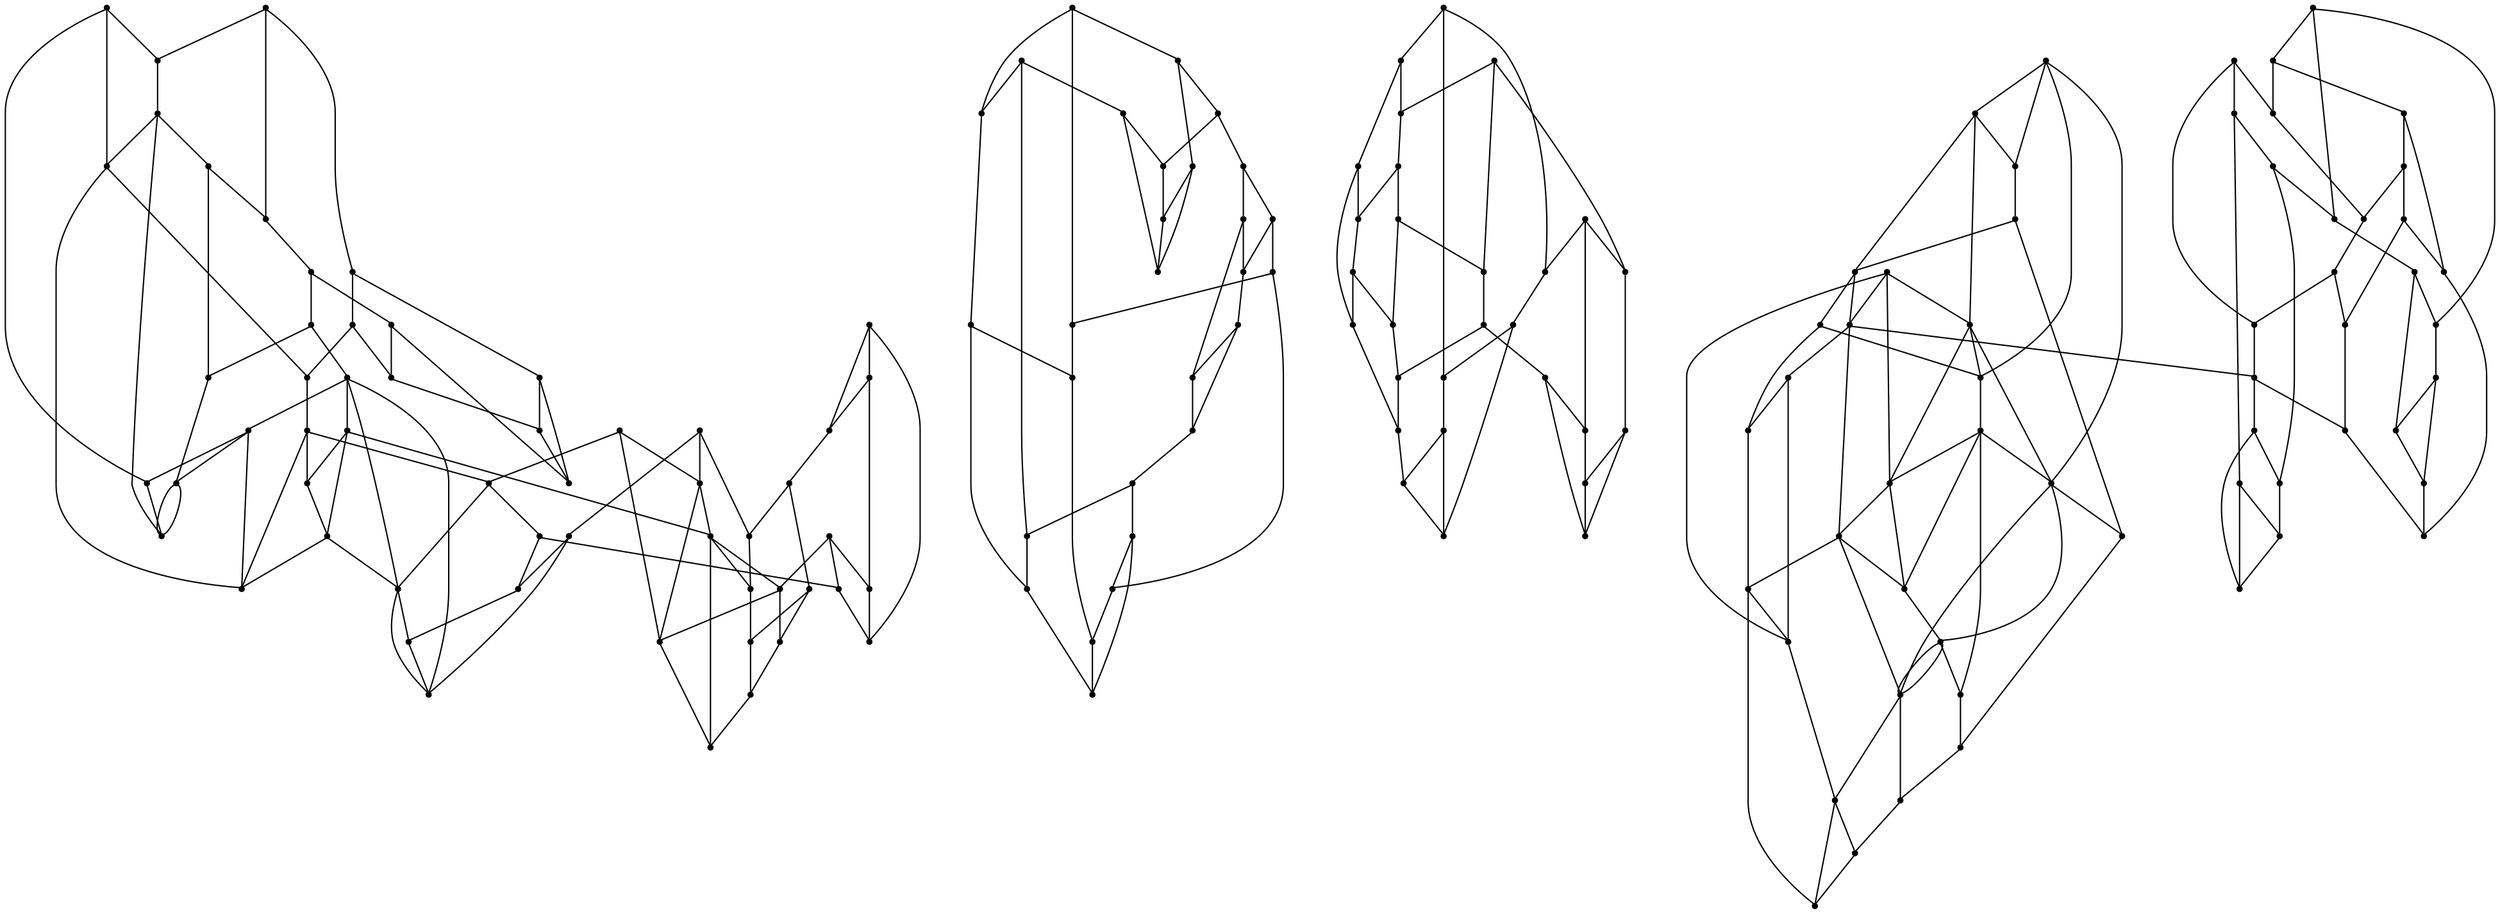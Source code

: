 graph {
  node [shape=point,comment="{\"directed\":false,\"doi\":\"10.1007/978-3-319-27261-0_10\",\"figure\":\"4\"}"]

  v0 [pos="1630.225294076463,2010.6598180655324"]
  v1 [pos="1588.4873828215837,2082.949551932941"]
  v2 [pos="1546.7505843640145,2155.23219577867"]
  v3 [pos="1512.549299551526,2073.910823487799"]
  v4 [pos="1487.6275679163198,2137.1628781060986"]
  v5 [pos="1505.016869944703,2227.5250772341783"]
  v6 [pos="1491.1031836508519,2010.6598180655326"]
  v7 [pos="1475.0599848367146,2174.4725433996446"]
  v8 [pos="1462.4944365864765,2211.785229106014"]
  v9 [pos="1428.4994326010003,2119.0881872780838"]
  v10 [pos="1451.7770856966276,2146.7840375249807"]
  v11 [pos="1419.9731160255592,2196.0422333897504"]
  v12 [pos="1436.615349528619,2064.8719678673797"]
  v13 [pos="1425.0197472077357,2245.598591690883"]
  v14 [pos="1414.924322837181,2146.4922974400943"]
  v15 [pos="1369.3754941212492,2101.0188696055125"]
  v16 [pos="1378.068539527894,2146.1974097671073"]
  v17 [pos="1360.676153461252,2055.8415058152273"]
  v18 [pos="1150.4571685643868,1620.327354221381"]
  v19 [pos="1150.452049696762,2010.6598180655324"]
  v20 [pos="1108.715187650775,2082.949551932941"]
  v21 [pos="1066.9794384020977,2155.23219577867"]
  v22 [pos="1032.7780582069831,2073.906626703666"]
  v23 [pos="1032.781205833659,1683.5774694167103"]
  v24 [pos="1007.8532902248314,2137.1585541466884"]
  v25 [pos="1025.2445793912682,2227.525077234178"]
  v26 [pos="1011.3350422416713,1620.327354221381"]
  v27 [pos="1011.3288423709457,2010.6598180655324"]
  v28 [pos="995.2876942832797,2174.467170244202"]
  v29 [pos="982.7222096214589,2211.7811594971577"]
  v30 [pos="948.7271420475652,2119.085166865261"]
  v31 [pos="972.00485873161,2146.7798407408477"]
  v32 [pos="940.200825472124,2196.0401349976837"]
  v33 [pos="956.842009766292,2064.8719678673797"]
  v34 [pos="956.8472558107519,1674.5386137962914"]
  v35 [pos="945.2474566543003,2245.598591690883"]
  v36 [pos="935.1510466632716,2146.488100655961"]
  v37 [pos="933.0757114748651,2326.918787610444"]
  v38 [pos="924.38266606822,2281.741296644882"]
  v39 [pos="889.6000559411377,2101.0188696055125"]
  v40 [pos="898.2941505566748,2146.1974097671073"]
  v41 [pos="880.9028136989247,2055.8415058152273"]
  v42 [pos="880.9028136989247,2236.5555392863307"]
  v43 [pos="837.4303057918735,2191.381195908869"]
  v44 [pos="670.6776607255428,2010.6598180655324"]
  v45 [pos="670.6776607255428,1620.318960653115"]
  v46 [pos="628.9418478884478,2082.949551932941"]
  v47 [pos="587.2060350513527,2155.23219577867"]
  v48 [pos="553.0047502388646,2073.906626703666"]
  v49 [pos="553.0047502388646,1683.5690758484438"]
  v50 [pos="528.0758092668016,2137.1585541466884"]
  v51 [pos="545.4743554614081,1837.1843469970377"]
  v52 [pos="545.4743554614081,2227.525077234178"]
  v53 [pos="528.079942513952,1746.8220524875"]
  v54 [pos="531.5554946600663,2010.6598180655324"]
  v55 [pos="531.5554946600663,1620.318960653115"]
  v56 [pos="515.5112784312463,1784.131654193408"]
  v57 [pos="515.5112784312463,2174.467170244202"]
  v58 [pos="502.94677938989986,1821.4434814666593"]
  v59 [pos="502.94677938989986,2211.7811594971577"]
  v60 [pos="468.94970878084854,2119.085166865261"]
  v61 [pos="503.73025228435574,2299.8148111015867"]
  v62 [pos="465.4741566347342,2245.5943949067496"]
  v63 [pos="492.23257612672705,1756.44330728784"]
  v64 [pos="492.232576126727,2146.7798407408477"]
  v65 [pos="468.95387382220775,1728.748601618434"]
  v66 [pos="460.42332861698975,1805.7016303278865"]
  v67 [pos="460.4233286169898,2196.0401349976837"]
  v68 [pos="477.0718255791929,2064.8719678673797"]
  v69 [pos="477.07182557919293,1674.5342898368817"]
  v70 [pos="465.4741566347342,1855.2577342784653"]
  v71 [pos="461.99443944726073,2372.0973277720386"]
  v72 [pos="455.3766974348133,1756.150549800739"]
  v73 [pos="455.3766974348133,2146.488100655961"]
  v74 [pos="453.3013622464069,2326.9147180015875"]
  v75 [pos="435.9111063917577,2236.5555392863307"]
  v76 [pos="427.2138959437535,2191.3769991247354"]
  v77 [pos="444.60415179840265,2281.7372270360256"]
  v78 [pos="409.8236082948955,2101.0147999966557"]
  v79 [pos="418.5208187428997,1755.8568384990626"]
  v80 [pos="418.5208187428997,2146.193340158251"]
  v81 [pos="401.1305628882505,2055.8373090310943"]
  v82 [pos="401.13056288825055,2236.5555392863307"]
  v83 [pos="392.4333524402464,2010.6598180655324"]
  v84 [pos="357.6528089367391,2191.381195908869"]
  v85 [pos="1369.3795637799817,1710.6876775141286"]
  v86 [pos="1419.9773128611273,1805.711995112942"]
  v87 [pos="1630.2294909120308,1620.327354221381"]
  v88 [pos="1491.1073804864197,1620.327354221381"]
  v89 [pos="1512.5534963870941,1683.5774694167103"]
  v90 [pos="1588.4915796571518,1692.6140358821472"]
  v91 [pos="1378.0726091866268,1755.8649777167752"]
  v92 [pos="1425.0239440433038,1855.2661278467313"]
  v93 [pos="1463.2842047342845,1909.479295050793"]
  v94 [pos="1386.7688658083653,1801.0487002708983"]
  v95 [pos="1546.7547811995826,1764.8997637283378"]
  v96 [pos="1395.4629604239024,1846.2272722263124"]
  v97 [pos="1404.1580406599137,1891.4079425737932"]
  v98 [pos="1360.68035029682,1846.2272722263124"]
  v99 [pos="1412.8510860665588,1936.5874683437833"]
  v100 [pos="1487.6317647518879,1746.8304460557665"]
  v101 [pos="1505.021988812328,1837.1927405653037"]
  v102 [pos="1317.2056803835671,1801.0487002708983"]
  v103 [pos="1421.5483283087717,1981.7649911031644"]
  v104 [pos="1436.6194191873517,1674.5386137962914"]
  v105 [pos="1462.4986334220443,1821.4497130552204"]
  v106 [pos="1428.5025802276764,1728.7578218259987"]
  v107 [pos="1475.0641816722828,1784.1411287515266"]
  v108 [pos="1451.7812825321957,1756.451700856106"]
  v109 [pos="1463.2800078987163,2299.8148111015867"]
  v110 [pos="1421.5441314732038,2372.0973277720386"]
  v111 [pos="1414.9264848433827,1756.1589433690056"]
  v112 [pos="1351.9831080546069,2010.6598180655324"]
  v113 [pos="1412.847016407826,2326.918787610444"]
  v114 [pos="1317.2014835479988,2191.381195908869"]
  v115 [pos="1404.1560058305472,2281.741296644882"]
  v116 [pos="1360.676153461252,2236.559736070464"]
  v117 [pos="1212.8640816672541,1620.327354221381"]
  v118 [pos="1395.4587635883343,2236.5597360704637"]
  v119 [pos="1212.859884831686,2010.6598180655326"]
  v120 [pos="1386.7646689727972,2191.381195908869"]
  v121 [pos="1360.68035029682,1665.5081517441386"]
  v122 [pos="1351.987304890175,1620.327354221381"]
  v123 [pos="1108.7193844863432,1692.6140358821472"]
  v124 [pos="983.5066681363891,2299.8148111015867"]
  v125 [pos="1066.9835080608304,1764.8997637283373"]
  v126 [pos="1025.2487762268363,1837.1927405653037"]
  v127 [pos="1007.8594900955569,1746.830446055766"]
  v128 [pos="982.7263428686093,1821.4497130552204"]
  v129 [pos="948.7313388831332,1728.7578218259991"]
  v130 [pos="995.2918911188477,1784.1411287515266"]
  v131 [pos="972.0089919787604,1756.451700856106"]
  v132 [pos="983.5108013835395,1909.479295050793"]
  v133 [pos="945.2515899014509,1855.2661278467313"]
  v134 [pos="941.7760377553365,1981.7649911031644"]
  v135 [pos="941.7719045081861,2372.0973277720386"]
  v136 [pos="906.9913769017833,2191.381195908869"]
  v137 [pos="940.2049587192744,1805.711995112942"]
  v138 [pos="935.1552434988396,1756.1589433690056"]
  v139 [pos="837.4344390390238,1801.0487002708983"]
  v140 [pos="933.0778098926492,1936.5874683437833"]
  v141 [pos="733.0886911784562,2010.6598180655326"]
  v142 [pos="924.3868629037881,1891.4079425737934"]
  v143 [pos="880.9070105344927,1846.2272722263124"]
  v144 [pos="915.6875222437911,1846.2272722263124"]
  v145 [pos="733.0928244256065,1620.327354221381"]
  v146 [pos="915.6833889966407,2236.559736070464"]
  v147 [pos="906.9944768371461,1801.0487002708983"]
  v148 [pos="898.2983314951384,1755.8649777167752"]
  v149 [pos="872.2118667100638,2010.6598180655324"]
  v150 [pos="889.6052383971801,1710.6876775141286"]
  v151 [pos="880.9070105344928,1665.5081517441386"]
  v152 [pos="872.2160635456318,1620.327354221381"]
  v153 [pos="628.9418478884477,1692.6079314688627"]
  v154 [pos="587.2060350513527,1764.8913701600718"]
  v155 [pos="401.1305628882505,1665.4997581758726"]
  v156 [pos="503.73025228435574,1909.4730634622317"]
  v157 [pos="461.9944394472607,1981.7565975348982"]
  v158 [pos="453.30136224640694,1936.579201950794"]
  v159 [pos="357.6528089367391,1801.0404656717283"]
  v160 [pos="253.31535141612898,2010.6598180655324"]
  v161 [pos="444.60415179840265,1891.399676180804"]
  v162 [pos="401.13056288825055,1846.219005833323"]
  v163 [pos="435.9111063917577,1846.219005833323"]
  v164 [pos="253.31535141612898,1620.318960653115"]
  v165 [pos="427.2138959437535,1801.0404656717283"]
  v166 [pos="409.8236082948955,1710.6792839458626"]
  v167 [pos="392.43751748160554,1620.318960653115"]

  v0 -- v3 [id="-2",pos="1630.225294076463,2010.6598180655324 1619.8289693133618,2018.9487210788993 1609.431499958742,2027.2331729575797 1595.5084343732801,2030.554482485436 1581.5811719522499,2033.8799887974253 1564.1158499705082,2032.246422367447 1549.701118739406,2038.643211613183 1535.2862603314682,2045.0441976430523 1523.9219926741698,2059.479608957492 1518.2336271805862,2066.697314614712 1512.549299551526,2073.910823487799 1512.549299551526,2073.910823487799 1512.549299551526,2073.910823487799"]
  v1 -- v3 [id="-6",pos="1588.4873828215837,2082.949551932941 1579.322384178785,2086.783632176692 1570.1501364563685,2090.61745806989 1564.4700374570855,2087.5545687044096 1558.7941352933708,2084.491552163652 1556.6147058651927,2074.5318203642164 1548.54253776895,2071.1104238935504 1540.4703696727074,2067.6891545981607 1526.509914097639,2070.8020238474082 1512.549299551526,2073.910823487799"]
  v2 -- v4 [id="-7",pos="1546.7505843640145,2155.23219577867 1539.8994728586158,2148.346894501081 1533.0442599002756,2141.4458552829924 1527.7100818932693,2140.591491773721 1522.3799735449957,2139.737255439726 1518.5585639950223,2144.9213012462815 1512.132572856143,2145.3589113736116 1505.7023848816957,2145.7881279326757 1496.663418482774,2141.4749784213705 1487.6275679163198,2137.1628781060986"]
  v3 -- v12 [id="-11",pos="1512.549299551526,2073.910823487799 1506.7317541873892,2079.940966410637 1500.9099801934753,2085.975178942331 1488.253723065391,2084.462429025274 1475.5975931141418,2082.9580726764834 1456.102783193154,2073.919217056065 1446.3596386566458,2069.3976272661507 1436.615349528619,2064.8719678673797 1436.615349528619,2064.8719678673797 1436.615349528619,2064.8719678673797"]
  v84 -- v78 [id="-24",pos="357.6528089367391,2191.381195908869 409.8236082948955,2101.0147999966557 409.8236082948955,2101.0147999966557 409.8236082948955,2101.0147999966557"]
  v4 -- v7 [id="-27",pos="1487.6275679163198,2137.1628781060986 1491.6125904650296,2145.1588646632686 1495.6049256817748,2153.1518308076156 1493.508797080781,2159.3693029131205 1491.41673813852,2165.591098978035 1483.2363425553556,2170.033458570528 1475.0599848367146,2174.4725433996446"]
  v80 -- v68 [id="-30",pos="418.5208187428997,2146.193340158251 477.0718255791929,2064.8719678673797 477.0718255791929,2064.8719678673797 477.0718255791929,2064.8719678673797"]
  v160 -- v75 [id="-32",pos="253.31535141612898,2010.6598180655324 267.61341379786006,2020.8698308096314 267.61341379786006,2020.8698308096314 267.61341379786006,2020.8698308096314 281.9115238709045,2031.0839131625864 310.50774401699323,2051.5118235179434 331.28605435500435,2079.595176833127 352.06436469301553,2107.6785301483105 365.0289302643083,2143.4128752886345 381.16067595008946,2170.8503053731556 397.29242163587054,2198.2876082824005 416.6038107660088,2217.4279961358416 426.2553561868231,2226.9918312987247 435.9111063917577,2236.5555392863307 435.9111063917577,2236.5555392863307 435.9111063917577,2236.5555392863307"]
  v160 -- v83 [id="-33",pos="253.31535141612898,2010.6598180655324 392.4333524402464,2010.6598180655324 392.4333524402464,2010.6598180655324 392.4333524402464,2010.6598180655324"]
  v164 -- v159 [id="-34",pos="253.31535141612898,1620.318960653115 357.6528089367391,1801.0404656717283 357.6528089367391,1801.0404656717283 357.6528089367391,1801.0404656717283"]
  v164 -- v167 [id="-35",pos="253.31535141612898,1620.318960653115 392.43751748160554,1620.318960653115 392.43751748160554,1620.318960653115 392.43751748160554,1620.318960653115"]
  v82 -- v76 [id="-39",pos="401.13056288825055,2236.5555392863307 427.2138959437535,2191.3769991247354 427.2138959437535,2191.3769991247354 427.2138959437535,2191.3769991247354"]
  v76 -- v73 [id="-40",pos="427.2138959437535,2191.3769991247354 455.3766974348133,2146.488100655961 455.3766974348133,2146.488100655961 455.3766974348133,2146.488100655961"]
  v73 -- v60 [id="-41",pos="455.3766974348133,2146.488100655961 468.94970878084854,2119.085166865261 468.94970878084854,2119.085166865261 468.94970878084854,2119.085166865261"]
  v60 -- v54 [id="-42",pos="468.94970878084854,2119.085166865261 531.5554946600663,2010.6598180655324 531.5554946600663,2010.6598180655324 531.5554946600663,2010.6598180655324"]
  v75 -- v67 [id="-52",pos="435.9111063917577,2236.5555392863307 460.4233286169898,2196.0401349976837 460.4233286169898,2196.0401349976837 460.4233286169898,2196.0401349976837"]
  v67 -- v64 [id="-53",pos="460.4233286169898,2196.0401349976837 492.232576126727,2146.7798407408477 492.232576126727,2146.7798407408477 492.232576126727,2146.7798407408477"]
  v77 -- v62 [id="-62",pos="444.60415179840265,2281.7372270360256 465.4741566347342,2245.5943949067496 465.4741566347342,2245.5943949067496 465.4741566347342,2245.5943949067496"]
  v62 -- v50 [id="-63",pos="465.4741566347342,2245.5943949067496 528.0758092668016,2137.1585541466884 528.0758092668016,2137.1585541466884 528.0758092668016,2137.1585541466884"]
  v50 -- v48 [id="-64",pos="528.0758092668016,2137.1585541466884 553.0047502388646,2073.906626703666 553.0047502388646,2073.906626703666 553.0047502388646,2073.906626703666"]
  v62 -- v57 [id="-68",pos="465.4741566347342,2245.5943949067496 515.5112784312463,2174.467170244202 515.5112784312463,2174.467170244202 515.5112784312463,2174.467170244202"]
  v57 -- v50 [id="-69",pos="515.5112784312463,2174.467170244202 528.0758092668016,2137.1585541466884 528.0758092668016,2137.1585541466884 528.0758092668016,2137.1585541466884"]
  v159 -- v162 [id="-72",pos="357.6528089367391,1801.0404656717283 401.13056288825055,1846.219005833323 401.13056288825055,1846.219005833323 401.13056288825055,1846.219005833323"]
  v83 -- v54 [id="-79",pos="392.4333524402464,2010.6598180655324 531.5554946600663,2010.6598180655324 531.5554946600663,2010.6598180655324 531.5554946600663,2010.6598180655324"]
  v167 -- v55 [id="-81",pos="392.43751748160554,1620.318960653115 531.5554946600663,1620.318960653115 531.5554946600663,1620.318960653115 531.5554946600663,1620.318960653115"]
  v55 -- v45 [id="-82",pos="531.5554946600663,1620.318960653115 670.6776607255428,1620.318960653115 670.6776607255428,1620.318960653115 670.6776607255428,1620.318960653115"]
  v155 -- v69 [id="-92",pos="401.1305628882505,1665.4997581758726 477.07182557919293,1674.5342898368817 477.07182557919293,1674.5342898368817 477.07182557919293,1674.5342898368817"]
  v69 -- v49 [id="-93",pos="477.07182557919293,1674.5342898368817 553.0047502388646,1683.5690758484438 553.0047502388646,1683.5690758484438 553.0047502388646,1683.5690758484438"]
  v49 -- v153 [id="-94",pos="553.0047502388646,1683.5690758484438 628.9418478884477,1692.6079314688627 628.9418478884477,1692.6079314688627 628.9418478884477,1692.6079314688627"]
  v155 -- v167 [id="-95",pos="401.1305628882505,1665.4997581758726 392.43751748160554,1620.318960653115 392.43751748160554,1620.318960653115 392.43751748160554,1620.318960653115"]
  v162 -- v158 [id="-97",pos="401.13056288825055,1846.219005833323 453.30136224640694,1936.579201950794 453.30136224640694,1936.579201950794 453.30136224640694,1936.579201950794"]
  v155 -- v166 [id="-99",pos="401.1305628882505,1665.4997581758726 409.8236082948955,1710.6792839458626 409.8236082948955,1710.6792839458626 409.8236082948955,1710.6792839458626"]
  v82 -- v74 [id="-101",pos="401.13056288825055,2236.5555392863307 406.0104572906708,2248.6159523072834 406.0104572906708,2248.6159523072834 406.0104572906708,2248.6159523072834 410.88206135313374,2260.671914193549 420.6294345194188,2284.783837966081 429.32251172027264,2299.8360493728055 438.0197221682768,2314.896527172519 445.6542747739225,2320.914079742958 453.3013622464069,2326.9147180015875"]
  v65 -- v53 [id="-103",pos="468.95387382220775,1728.748601618434 528.079942513952,1746.8220524875 528.079942513952,1746.8220524875 528.079942513952,1746.8220524875"]
  v53 -- v154 [id="-104",pos="528.079942513952,1746.8220524875 587.2060350513527,1764.8913701600718 587.2060350513527,1764.8913701600718 587.2060350513527,1764.8913701600718"]
  v166 -- v79 [id="-105",pos="409.8236082948955,1710.6792839458626 418.5208187428997,1755.8568384990626 418.5208187428997,1755.8568384990626 418.5208187428997,1755.8568384990626"]
  v166 -- v65 [id="-106",pos="409.8236082948955,1710.6792839458626 468.95387382220775,1728.748601618434 468.95387382220775,1728.748601618434 468.95387382220775,1728.748601618434"]
  v71 -- v61 [id="-108",pos="461.99443944726073,2372.0973277720386 503.73025228435574,2299.8148111015867 503.73025228435574,2299.8148111015867 503.73025228435574,2299.8148111015867"]
  v61 -- v52 [id="-109",pos="503.73025228435574,2299.8148111015867 545.4743554614081,2227.525077234178 545.4743554614081,2227.525077234178 545.4743554614081,2227.525077234178"]
  v52 -- v47 [id="-110",pos="545.4743554614081,2227.525077234178 587.2060350513527,2155.23219577867 587.2060350513527,2155.23219577867 587.2060350513527,2155.23219577867"]
  v47 -- v46 [id="-111",pos="587.2060350513527,2155.23219577867 628.9418478884478,2082.949551932941 628.9418478884478,2082.949551932941 628.9418478884478,2082.949551932941"]
  v46 -- v44 [id="-112",pos="628.9418478884478,2082.949551932941 670.6776607255428,2010.6598180655324 670.6776607255428,2010.6598180655324 670.6776607255428,2010.6598180655324"]
  v54 -- v44 [id="-126",pos="531.5554946600663,2010.6598180655324 670.6776607255428,2010.6598180655324 670.6776607255428,2010.6598180655324 670.6776607255428,2010.6598180655324"]
  v165 -- v70 [id="-128",pos="427.2138959437535,1801.0404656717283 465.4741566347342,1855.2577342784653 465.4741566347342,1855.2577342784653 465.4741566347342,1855.2577342784653"]
  v70 -- v156 [id="-129",pos="465.4741566347342,1855.2577342784653 503.73025228435574,1909.4730634622317 503.73025228435574,1909.4730634622317 503.73025228435574,1909.4730634622317"]
  v165 -- v79 [id="-130",pos="427.2138959437535,1801.0404656717283 418.5208187428997,1755.8568384990626 418.5208187428997,1755.8568384990626 418.5208187428997,1755.8568384990626"]
  v165 -- v163 [id="-133",pos="427.2138959437535,1801.0404656717283 435.9111063917577,1846.219005833323 435.9111063917577,1846.219005833323 435.9111063917577,1846.219005833323"]
  v163 -- v164 [id="-139",pos="435.9111063917577,1846.219005833323 253.31535141612898,1620.318960653115 253.31535141612898,1620.318960653115 253.31535141612898,1620.318960653115"]
  v163 -- v161 [id="-140",pos="435.9111063917577,1846.219005833323 444.60415179840265,1891.399676180804 444.60415179840265,1891.399676180804 444.60415179840265,1891.399676180804"]
  v77 -- v82 [id="-142",pos="444.60415179840265,2281.7372270360256 439.29912113235866,2274.119682308673 439.29912113235866,2274.119682308673 439.29912113235866,2274.119682308673 433.9940984148668,2266.5018832307674 423.384084774092,2251.2745514679445 416.137103574315,2243.7401793715935 408.89425562168844,2236.2140736682313 405.0103068629093,2236.389066849052 401.13056288825055,2236.5555392863307"]
  v161 -- v158 [id="-144",pos="444.60415179840265,1891.399676180804 453.30136224640694,1936.579201950794 453.30136224640694,1936.579201950794 453.30136224640694,1936.579201950794"]
  v71 -- v84 [id="-160",pos="461.99443944726073,2372.0973277720386 357.6528089367391,2191.381195908869 357.6528089367391,2191.381195908869 357.6528089367391,2191.381195908869"]
  v84 -- v160 [id="-162",pos="357.6528089367391,2191.381195908869 253.31535141612898,2010.6598180655324 253.31535141612898,2010.6598180655324 253.31535141612898,2010.6598180655324"]
  v157 -- v159 [id="-163",pos="461.9944394472607,1981.7565975348982 357.6528089367391,1801.0404656717283 357.6528089367391,1801.0404656717283 357.6528089367391,1801.0404656717283"]
  v157 -- v158 [id="-164",pos="461.9944394472607,1981.7565975348982 453.30136224640694,1936.579201950794 453.30136224640694,1936.579201950794 453.30136224640694,1936.579201950794"]
  v4 -- v9 [id="-172",pos="1487.6275679163198,2137.1628781060986 1480.1524314738426,2131.3818397566138 1472.6846076994009,2125.606047387295 1462.8331084991355,2122.5930107303043 1452.9772852864667,2119.5759044644574 1440.7419834835423,2119.338468222747 1428.4994326010003,2119.0881872780838"]
  v68 -- v48 [id="-181",pos="477.0718255791929,2064.8719678673797 486.8150257555665,2069.3935576572944 486.8150257555665,2069.3935576572944 486.8150257555665,2069.3935576572944 496.5624307160604,2073.9151474472087 516.0530438014802,2082.954003067627 528.7092055469382,2084.458359416418 541.365399086605,2085.9627157652085 547.1829762449507,2079.9368968017807 553.0047502388646,2073.906626703666"]
  v5 -- v8 [id="-186",pos="1505.016869944703,2227.5250772341783 1497.751034779079,2228.183717992517 1490.487457002283,2228.8421044003017 1483.398747374156,2226.2166979868744 1476.3143617584326,2223.591418748724 1469.4048442913784,2217.686289122941 1462.4944365864765,2211.785229106014"]
  v156 -- v51 [id="-194",pos="503.73025228435574,1909.4730634622317 545.4743554614081,1837.1843469970377 545.4743554614081,1837.1843469970377 545.4743554614081,1837.1843469970377"]
  v51 -- v154 [id="-195",pos="545.4743554614081,1837.1843469970377 587.2060350513527,1764.8913701600718 587.2060350513527,1764.8913701600718 587.2060350513527,1764.8913701600718"]
  v156 -- v157 [id="-196",pos="503.73025228435574,1909.4730634622317 461.9944394472607,1981.7565975348982 461.9944394472607,1981.7565975348982 461.9944394472607,1981.7565975348982"]
  v54 -- v68 [id="-207",pos="531.5554946600663,2010.6598180655324 521.7164508411174,2016.5107710234158 521.7164508411174,2016.5107710234158 521.7164508411174,2016.5107710234158 511.8773513823031,2022.3533304130333 492.19921605309224,2034.0551091535233 483.11859924057853,2043.085571205676 474.0380142222737,2052.124426826095 475.55075088509795,2058.5003593264423 477.0718255791929,2064.8719678673797"]
  v55 -- v69 [id="-208",pos="531.5554946600663,1620.318960653115 521.7205204998501,1626.1702951368288 521.7205204998501,1626.1702951368288 521.7205204998501,1626.1702951368288 511.8814846294535,1632.017051310579 492.2033493002426,1643.7146332669363 483.1227324877289,1652.7532345368013 474.037950633856,1661.7880205483639 475.5548523380395,1668.1597562645784 477.07182557919293,1674.5342898368817"]
  v49 -- v45 [id="-216",pos="553.0047502388646,1683.5690758484438 558.6889188968802,1676.356711552848 558.6889188968802,1676.356711552848 558.6889188968802,1676.356711552848 564.3731511433135,1669.139005895628 575.7416156361801,1654.7076641900444 590.1564104557001,1648.306932510729 604.5754021107882,1641.90162252145 622.0365272569617,1643.5437096949713 635.9679229251423,1640.2140065988488 649.8909249221866,1636.8883731115825 660.2884578652239,1628.6079908417587 670.6776607255428,1620.318960653115"]
  v48 -- v44 [id="-217",pos="553.0047502388646,2073.906626703666 558.6889824852979,2066.6932450058557 558.6889824852979,2066.6932450058557 558.6889824852979,2066.6932450058557 564.3732147317312,2059.4755393486357 575.7416792245978,2045.0401280341957 590.1564740441178,2038.6391420043267 604.5712688636378,2032.2423527585906 622.0323940098112,2033.875919188569 635.9596564308415,2030.5504128765797 649.886855263454,2027.2291033487234 660.2885214536416,2018.944651470043 670.6776607255428,2010.6598180655324"]
  v153 -- v154 [id="-222",pos="628.9418478884477,1692.6079314688627 587.2060350513527,1764.8913701600718 587.2060350513527,1764.8913701600718 587.2060350513527,1764.8913701600718"]
  v45 -- v153 [id="-232",pos="670.6776607255428,1620.318960653115 628.9418478884477,1692.6079314688627 628.9418478884477,1692.6079314688627 628.9418478884477,1692.6079314688627"]
  v141 -- v146 [id="-235",pos="733.0886911784562,2010.6598180655326 915.6833889966407,2236.559736070464 915.6833889966407,2236.559736070464 915.6833889966407,2236.559736070464"]
  v141 -- v43 [id="-236",pos="733.0886911784562,2010.6598180655326 837.4303057918735,2191.381195908869 837.4303057918735,2191.381195908869 837.4303057918735,2191.381195908869"]
  v141 -- v149 [id="-237",pos="733.0886911784562,2010.6598180655326 872.2118667100638,2010.6598180655324 872.2118667100638,2010.6598180655324 872.2118667100638,2010.6598180655324"]
  v145 -- v139 [id="-238",pos="733.0928244256065,1620.327354221381 837.4344390390238,1801.0487002708983 837.4344390390238,1801.0487002708983 837.4344390390238,1801.0487002708983"]
  v145 -- v152 [id="-239",pos="733.0928244256065,1620.327354221381 872.2160635456318,1620.327354221381 872.2160635456318,1620.327354221381 872.2160635456318,1620.327354221381"]
  v139 -- v143 [id="-241",pos="837.4344390390238,1801.0487002708983 880.9070105344927,1846.2272722263124 880.9070105344927,1846.2272722263124 880.9070105344927,1846.2272722263124"]
  v149 -- v27 [id="-242",pos="872.2118667100638,2010.6598180655324 1011.3288423709457,2010.6598180655324 1011.3288423709457,2010.6598180655324 1011.3288423709457,2010.6598180655324"]
  v27 -- v19 [id="-243",pos="1011.3288423709457,2010.6598180655324 1150.452049696762,2010.6598180655324 1150.452049696762,2010.6598180655324 1150.452049696762,2010.6598180655324"]
  v152 -- v26 [id="-247",pos="872.2160635456318,1620.327354221381 1011.3350422416713,1620.327354221381 1011.3350422416713,1620.327354221381 1011.3350422416713,1620.327354221381"]
  v26 -- v18 [id="-248",pos="1011.3350422416713,1620.327354221381 1150.4571685643868,1620.327354221381 1150.4571685643868,1620.327354221381 1150.4571685643868,1620.327354221381"]
  v152 -- v151 [id="-249",pos="872.2160635456318,1620.327354221381 880.9070105344928,1665.5081517441386 880.9070105344928,1665.5081517441386 880.9070105344928,1665.5081517441386"]
  v41 -- v149 [id="-254",pos="880.9028136989247,2055.8415058152273 872.2118667100638,2010.6598180655324 872.2118667100638,2010.6598180655324 872.2118667100638,2010.6598180655324"]
  v41 -- v39 [id="-255",pos="880.9028136989247,2055.8415058152273 889.6000559411377,2101.0188696055125 889.6000559411377,2101.0188696055125 889.6000559411377,2101.0188696055125"]
  v151 -- v34 [id="-256",pos="880.9070105344928,1665.5081517441386 956.8472558107519,1674.5386137962914 956.8472558107519,1674.5386137962914 956.8472558107519,1674.5386137962914"]
  v34 -- v23 [id="-257",pos="956.8472558107519,1674.5386137962914 1032.781205833659,1683.5774694167103 1032.781205833659,1683.5774694167103 1032.781205833659,1683.5774694167103"]
  v23 -- v123 [id="-258",pos="1032.781205833659,1683.5774694167103 1108.7193844863432,1692.6140358821472 1108.7193844863432,1692.6140358821472 1108.7193844863432,1692.6140358821472"]
  v143 -- v140 [id="-260",pos="880.9070105344927,1846.2272722263124 933.0778098926492,1936.5874683437833 933.0778098926492,1936.5874683437833 933.0778098926492,1936.5874683437833"]
  v151 -- v150 [id="-261",pos="880.9070105344928,1665.5081517441386 889.6052383971801,1710.6876775141286 889.6052383971801,1710.6876775141286 889.6052383971801,1710.6876775141286"]
  v42 -- v37 [id="-263",pos="880.9028136989247,2236.5555392863307 885.7785192143291,2248.6078130895708 885.7785192143291,2248.6078130895708 885.7785192143291,2248.6078130895708 890.6501550710009,2260.66797175997 900.3974964430771,2284.775698748368 909.0905418497221,2299.832106939226 917.7877840919351,2314.8925847389396 925.4306667802992,2320.906067700522 933.0757114748651,2326.918787610444"]
  v39 -- v40 [id="-264",pos="889.6000559411377,2101.0188696055125 898.2941505566748,2146.1974097671073 898.2941505566748,2146.1974097671073 898.2941505566748,2146.1974097671073"]
  v148 -- v138 [id="-266",pos="898.2983314951384,1755.8649777167752 935.1552434988396,1756.1589433690056 935.1552434988396,1756.1589433690056 935.1552434988396,1756.1589433690056"]
  v136 -- v35 [id="-268",pos="906.9913769017833,2191.381195908869 945.2474566543003,2245.598591690883 945.2474566543003,2245.598591690883 945.2474566543003,2245.598591690883"]
  v35 -- v124 [id="-269",pos="945.2474566543003,2245.598591690883 983.5066681363891,2299.8148111015867 983.5066681363891,2299.8148111015867 983.5066681363891,2299.8148111015867"]
  v136 -- v40 [id="-270",pos="906.9913769017833,2191.381195908869 898.2941505566748,2146.1974097671073 898.2941505566748,2146.1974097671073 898.2941505566748,2146.1974097671073"]
  v136 -- v146 [id="-278",pos="906.9913769017833,2191.381195908869 915.6833889966407,2236.559736070464 915.6833889966407,2236.559736070464 915.6833889966407,2236.559736070464"]
  v147 -- v144 [id="-281",pos="906.9944768371461,1801.0487002708983 915.6875222437911,1846.2272722263124 915.6875222437911,1846.2272722263124 915.6875222437911,1846.2272722263124"]
  v147 -- v148 [id="-282",pos="906.9944768371461,1801.0487002708983 898.2983314951384,1755.8649777167752 898.2983314951384,1755.8649777167752 898.2983314951384,1755.8649777167752"]
  v147 -- v133 [id="-283",pos="906.9944768371461,1801.0487002708983 945.2515899014509,1855.2661278467313 945.2515899014509,1855.2661278467313 945.2515899014509,1855.2661278467313"]
  v146 -- v38 [id="-284",pos="915.6833889966407,2236.559736070464 924.38266606822,2281.741296644882 924.38266606822,2281.741296644882 924.38266606822,2281.741296644882"]
  v38 -- v37 [id="-285",pos="924.38266606822,2281.741296644882 933.0757114748651,2326.918787610444 933.0757114748651,2326.918787610444 933.0757114748651,2326.918787610444"]
  v37 -- v135 [id="-286",pos="933.0757114748651,2326.918787610444 941.7719045081861,2372.0973277720386 941.7719045081861,2372.0973277720386 941.7719045081861,2372.0973277720386"]
  v144 -- v142 [id="-289",pos="915.6875222437911,1846.2272722263124 924.3868629037881,1891.4079425737934 924.3868629037881,1891.4079425737934 924.3868629037881,1891.4079425737934"]
  v144 -- v145 [id="-290",pos="915.6875222437911,1846.2272722263124 733.0928244256065,1620.327354221381 733.0928244256065,1620.327354221381 733.0928244256065,1620.327354221381"]
  v38 -- v42 [id="-291",pos="924.38266606822,2281.741296644882 919.0713163031674,2274.1158670503705 919.0713163031674,2274.1158670503705 919.0713163031674,2274.1158670503705 913.7663253798844,2266.5022647565975 903.1562799449007,2251.274932993775 895.9134955806918,2243.7405608974236 888.6665143809148,2236.214455194061 884.7825338279268,2236.3852515907492 880.9028136989247,2236.5555392863307"]
  v138 -- v131 [id="-297",pos="935.1552434988396,1756.1589433690056 972.0089919787604,1756.451700856106 972.0089919787604,1756.451700856106 972.0089919787604,1756.451700856106"]
  v137 -- v138 [id="-300",pos="940.2049587192744,1805.711995112942 935.1552434988396,1756.1589433690056 935.1552434988396,1756.1589433690056 935.1552434988396,1756.1589433690056"]
  v137 -- v128 [id="-301",pos="940.2049587192744,1805.711995112942 982.7263428686093,1821.4497130552204 982.7263428686093,1821.4497130552204 982.7263428686093,1821.4497130552204"]
  v135 -- v43 [id="-304",pos="941.7719045081861,2372.0973277720386 837.4303057918735,2191.381195908869 837.4303057918735,2191.381195908869 837.4303057918735,2191.381195908869"]
  v134 -- v140 [id="-307",pos="941.7760377553365,1981.7649911031644 933.0778098926492,1936.5874683437833 933.0778098926492,1936.5874683437833 933.0778098926492,1936.5874683437833"]
  v134 -- v139 [id="-308",pos="941.7760377553365,1981.7649911031644 837.4344390390238,1801.0487002708983 837.4344390390238,1801.0487002708983 837.4344390390238,1801.0487002708983"]
  v133 -- v137 [id="-311",pos="945.2515899014509,1855.2661278467313 940.2049587192744,1805.711995112942 940.2049587192744,1805.711995112942 940.2049587192744,1805.711995112942"]
  v129 -- v131 [id="-313",pos="948.7313388831332,1728.7578218259991 972.0089919787604,1756.451700856106 972.0089919787604,1756.451700856106 972.0089919787604,1756.451700856106"]
  v33 -- v22 [id="-319",pos="956.842009766292,2064.8719678673797 966.587252720584,2069.3940663584017 966.587252720584,2069.3940663584017 966.587252720584,2069.3940663584017 976.33046084551,2073.9114593641825 995.8252707664977,2082.9503149846014 1008.4814643061645,2084.458868117525 1021.1375942574136,2085.9674212504488 1026.9552350041772,2079.9372783276103 1032.7780582069831,2073.906626703666"]
  v131 -- v130 [id="-321",pos="972.0089919787604,1756.451700856106 995.2918911188477,1784.1411287515266 995.2918911188477,1784.1411287515266 995.2918911188477,1784.1411287515266"]
  v128 -- v130 [id="-326",pos="982.7263428686093,1821.4497130552204 995.2918911188477,1784.1411287515266 995.2918911188477,1784.1411287515266 995.2918911188477,1784.1411287515266"]
  v124 -- v25 [id="-327",pos="983.5066681363891,2299.8148111015867 1025.2445793912682,2227.525077234178 1025.2445793912682,2227.525077234178 1025.2445793912682,2227.525077234178"]
  v25 -- v21 [id="-328",pos="1025.2445793912682,2227.525077234178 1066.9794384020977,2155.23219577867 1066.9794384020977,2155.23219577867 1066.9794384020977,2155.23219577867"]
  v21 -- v20 [id="-329",pos="1066.9794384020977,2155.23219577867 1108.715187650775,2082.949551932941 1108.715187650775,2082.949551932941 1108.715187650775,2082.949551932941"]
  v20 -- v19 [id="-330",pos="1108.715187650775,2082.949551932941 1150.452049696762,2010.6598180655324 1150.452049696762,2010.6598180655324 1150.452049696762,2010.6598180655324"]
  v124 -- v135 [id="-333",pos="983.5066681363891,2299.8148111015867 941.7719045081861,2372.0973277720386 941.7719045081861,2372.0973277720386 941.7719045081861,2372.0973277720386"]
  v132 -- v134 [id="-336",pos="983.5108013835395,1909.479295050793 941.7760377553365,1981.7649911031644 941.7760377553365,1981.7649911031644 941.7760377553365,1981.7649911031644"]
  v132 -- v126 [id="-337",pos="983.5108013835395,1909.479295050793 1025.2487762268363,1837.1927405653037 1025.2487762268363,1837.1927405653037 1025.2487762268363,1837.1927405653037"]
  v132 -- v133 [id="-338",pos="983.5108013835395,1909.479295050793 945.2515899014509,1855.2661278467313 945.2515899014509,1855.2661278467313 945.2515899014509,1855.2661278467313"]
  v27 -- v33 [id="-345",pos="1011.3288423709457,2010.6598180655324 1001.4887096003438,2016.5072101156666 1001.4887096003438,2016.5072101156666 1001.4887096003438,2016.5072101156666 991.6496101415295,2022.3538391141403 971.9714748123187,2034.0556178546303 962.895054835373,2043.086079906783 953.8102411872912,2052.1207387430686 955.3230096443243,2058.496671243416 956.842009766292,2064.8719678673797"]
  v26 -- v34 [id="-346",pos="1011.3350422416713,1620.327354221381 1001.5011093417949,1626.1741103951317 1001.5011093417949,1626.1741103951317 1001.5011093417949,1626.1741103951317 991.6620734713983,1632.0165426094723 971.9839381421874,1643.7184485252392 962.9074545768241,1652.752980186248 953.82270451716,1661.7918358066668 955.3354093857755,1668.1635715228813 956.8472558107519,1674.5386137962914"]
  v127 -- v129 [id="-347",pos="1007.8594900955569,1746.830446055766 948.7313388831332,1728.7578218259991 948.7313388831332,1728.7578218259991 948.7313388831332,1728.7578218259991"]
  v126 -- v128 [id="-349",pos="1025.2487762268363,1837.1927405653037 982.7263428686093,1821.4497130552204 982.7263428686093,1821.4497130552204 982.7263428686093,1821.4497130552204"]
  v22 -- v19 [id="-354",pos="1032.7780582069831,2073.906626703666 1038.461304832942,2066.6895569228295 1038.461304832942,2066.6895569228295 1038.461304832942,2066.6895569228295 1044.1455370793753,2059.471724090333 1055.5140015722418,2045.040509560026 1069.9287963917618,2038.639523530157 1084.3435276228643,2032.2385375002877 1101.8088496046057,2033.8763007143991 1115.736112025636,2030.5467247935535 1129.6591776110981,2027.2254152656972 1140.0566469657176,2018.9408362117401 1150.452049696762,2010.6598180655324"]
  v23 -- v18 [id="-355",pos="1032.781205833659,1683.5774694167103 1038.4737681628108,1676.3607811617044 1038.4737681628108,1676.3607811617044 1038.4737681628108,1676.3607811617044 1044.1621336563944,1669.1430755044844 1055.5264649021105,1654.707409839491 1069.9412597216306,1648.3107477690319 1084.355990952733,1641.9056921303063 1101.8213129344745,1643.5475249532738 1115.7485753555047,1640.2178218571516 1129.6716409409669,1636.8924427204388 1140.0691102955864,1628.612060450615 1150.4571685643868,1620.327354221381"]
  v125 -- v126 [id="-356",pos="1066.9835080608304,1764.8997637283373 1025.2487762268363,1837.1927405653037 1025.2487762268363,1837.1927405653037 1025.2487762268363,1837.1927405653037"]
  v18 -- v123 [id="-364",pos="1150.4571685643868,1620.327354221381 1108.7193844863432,1692.6140358821472 1108.7193844863432,1692.6140358821472 1108.7193844863432,1692.6140358821472"]
  v119 -- v112 [id="-368",pos="1212.859884831686,2010.6598180655326 1351.9831080546069,2010.6598180655324 1351.9831080546069,2010.6598180655324 1351.9831080546069,2010.6598180655324"]
  v119 -- v114 [id="-369",pos="1212.859884831686,2010.6598180655326 1317.2014835479988,2191.381195908869 1317.2014835479988,2191.381195908869 1317.2014835479988,2191.381195908869"]
  v117 -- v122 [id="-370",pos="1212.8640816672541,1620.327354221381 1351.987304890175,1620.327354221381 1351.987304890175,1620.327354221381 1351.987304890175,1620.327354221381"]
  v117 -- v102 [id="-371",pos="1212.8640816672541,1620.327354221381 1317.2056803835671,1801.0487002708983 1317.2056803835671,1801.0487002708983 1317.2056803835671,1801.0487002708983"]
  v114 -- v116 [id="-372",pos="1317.2014835479988,2191.381195908869 1360.676153461252,2236.559736070464 1360.676153461252,2236.559736070464 1360.676153461252,2236.559736070464"]
  v102 -- v98 [id="-373",pos="1317.2056803835671,1801.0487002708983 1360.68035029682,1846.2272722263124 1360.68035029682,1846.2272722263124 1360.68035029682,1846.2272722263124"]
  v112 -- v6 [id="-374",pos="1351.9831080546069,2010.6598180655324 1491.1031836508519,2010.6598180655326 1491.1031836508519,2010.6598180655326 1491.1031836508519,2010.6598180655326"]
  v6 -- v0 [id="-376",pos="1491.1031836508519,2010.6598180655326 1630.225294076463,2010.6598180655324 1630.225294076463,2010.6598180655324 1630.225294076463,2010.6598180655324"]
  v122 -- v88 [id="-377",pos="1351.987304890175,1620.327354221381 1491.1073804864197,1620.327354221381 1491.1073804864197,1620.327354221381 1491.1073804864197,1620.327354221381"]
  v17 -- v112 [id="-378",pos="1360.676153461252,2055.8415058152273 1351.9831080546069,2010.6598180655324 1351.9831080546069,2010.6598180655324 1351.9831080546069,2010.6598180655324"]
  v17 -- v15 [id="-379",pos="1360.676153461252,2055.8415058152273 1369.3754941212492,2101.0188696055125 1369.3754941212492,2101.0188696055125 1369.3754941212492,2101.0188696055125"]
  v116 -- v113 [id="-380",pos="1360.676153461252,2236.559736070464 1412.847016407826,2326.918787610444 1412.847016407826,2326.918787610444 1412.847016407826,2326.918787610444"]
  v121 -- v85 [id="-382",pos="1360.68035029682,1665.5081517441386 1369.3795637799817,1710.6876775141286 1369.3795637799817,1710.6876775141286 1369.3795637799817,1710.6876775141286"]
  v98 -- v99 [id="-383",pos="1360.68035029682,1846.2272722263124 1412.8510860665588,1936.5874683437833 1412.8510860665588,1936.5874683437833 1412.8510860665588,1936.5874683437833"]
  v121 -- v104 [id="-384",pos="1360.68035029682,1665.5081517441386 1436.6194191873517,1674.5386137962914 1436.6194191873517,1674.5386137962914 1436.6194191873517,1674.5386137962914"]
  v121 -- v122 [id="-385",pos="1360.68035029682,1665.5081517441386 1351.987304890175,1620.327354221381 1351.987304890175,1620.327354221381 1351.987304890175,1620.327354221381"]
  v15 -- v16 [id="-386",pos="1369.3754941212492,2101.0188696055125 1378.068539527894,2146.1974097671073 1378.068539527894,2146.1974097671073 1378.068539527894,2146.1974097671073"]
  v85 -- v106 [id="-387",pos="1369.3795637799817,1710.6876775141286 1428.5025802276764,1728.7578218259987 1428.5025802276764,1728.7578218259987 1428.5025802276764,1728.7578218259987"]
  v85 -- v91 [id="-388",pos="1369.3795637799817,1710.6876775141286 1378.0726091866268,1755.8649777167752 1378.0726091866268,1755.8649777167752 1378.0726091866268,1755.8649777167752"]
  v91 -- v111 [id="-390",pos="1378.0726091866268,1755.8649777167752 1414.9264848433827,1756.1589433690056 1414.9264848433827,1756.1589433690056 1414.9264848433827,1756.1589433690056"]
  v120 -- v16 [id="-392",pos="1386.7646689727972,2191.381195908869 1378.068539527894,2146.1974097671073 1378.068539527894,2146.1974097671073 1378.068539527894,2146.1974097671073"]
  v120 -- v13 [id="-393",pos="1386.7646689727972,2191.381195908869 1425.0197472077357,2245.598591690883 1425.0197472077357,2245.598591690883 1425.0197472077357,2245.598591690883"]
  v120 -- v118 [id="-394",pos="1386.7646689727972,2191.381195908869 1395.4587635883343,2236.5597360704637 1395.4587635883343,2236.5597360704637 1395.4587635883343,2236.5597360704637"]
  v13 -- v109 [id="-400",pos="1425.0197472077357,2245.598591690883 1463.2800078987163,2299.8148111015867 1463.2800078987163,2299.8148111015867 1463.2800078987163,2299.8148111015867"]
  v94 -- v91 [id="-401",pos="1386.7688658083653,1801.0487002708983 1378.0726091866268,1755.8649777167752 1378.0726091866268,1755.8649777167752 1378.0726091866268,1755.8649777167752"]
  v94 -- v92 [id="-402",pos="1386.7688658083653,1801.0487002708983 1425.0239440433038,1855.2661278467313 1425.0239440433038,1855.2661278467313 1425.0239440433038,1855.2661278467313"]
  v94 -- v96 [id="-403",pos="1386.7688658083653,1801.0487002708983 1395.4629604239024,1846.2272722263124 1395.4629604239024,1846.2272722263124 1395.4629604239024,1846.2272722263124"]
  v118 -- v119 [id="-404",pos="1395.4587635883343,2236.5597360704637 1212.859884831686,2010.6598180655326 1212.859884831686,2010.6598180655326 1212.859884831686,2010.6598180655326"]
  v118 -- v115 [id="-405",pos="1395.4587635883343,2236.5597360704637 1404.1560058305472,2281.741296644882 1404.1560058305472,2281.741296644882 1404.1560058305472,2281.741296644882"]
  v96 -- v97 [id="-406",pos="1395.4629604239024,1846.2272722263124 1404.1580406599137,1891.4079425737932 1404.1580406599137,1891.4079425737932 1404.1580406599137,1891.4079425737932"]
  v96 -- v117 [id="-407",pos="1395.4629604239024,1846.2272722263124 1212.8640816672541,1620.327354221381 1212.8640816672541,1620.327354221381 1212.8640816672541,1620.327354221381"]
  v115 -- v116 [id="-408",pos="1404.1560058305472,2281.741296644882 1360.676153461252,2236.559736070464 1360.676153461252,2236.559736070464 1360.676153461252,2236.559736070464"]
  v115 -- v113 [id="-409",pos="1404.1560058305472,2281.741296644882 1412.847016407826,2326.918787610444 1412.847016407826,2326.918787610444 1412.847016407826,2326.918787610444"]
  v97 -- v98 [id="-410",pos="1404.1580406599137,1891.4079425737932 1360.68035029682,1846.2272722263124 1360.68035029682,1846.2272722263124 1360.68035029682,1846.2272722263124"]
  v97 -- v99 [id="-411",pos="1404.1580406599137,1891.4079425737932 1412.8510860665588,1936.5874683437833 1412.8510860665588,1936.5874683437833 1412.8510860665588,1936.5874683437833"]
  v86 -- v105 [id="-419",pos="1419.9773128611273,1805.711995112942 1462.4986334220443,1821.4497130552204 1462.4986334220443,1821.4497130552204 1462.4986334220443,1821.4497130552204"]
  v86 -- v111 [id="-420",pos="1419.9773128611273,1805.711995112942 1414.9264848433827,1756.1589433690056 1414.9264848433827,1756.1589433690056 1414.9264848433827,1756.1589433690056"]
  v110 -- v114 [id="-421",pos="1421.5441314732038,2372.0973277720386 1317.2014835479988,2191.381195908869 1317.2014835479988,2191.381195908869 1317.2014835479988,2191.381195908869"]
  v110 -- v113 [id="-422",pos="1421.5441314732038,2372.0973277720386 1412.847016407826,2326.918787610444 1412.847016407826,2326.918787610444 1412.847016407826,2326.918787610444"]
  v103 -- v99 [id="-423",pos="1421.5483283087717,1981.7649911031644 1412.8510860665588,1936.5874683437833 1412.8510860665588,1936.5874683437833 1412.8510860665588,1936.5874683437833"]
  v103 -- v102 [id="-424",pos="1421.5483283087717,1981.7649911031644 1317.2056803835671,1801.0487002708983 1317.2056803835671,1801.0487002708983 1317.2056803835671,1801.0487002708983"]
  v14 -- v17 [id="-426",pos="1414.924322837181,2146.4922974400943 1360.676153461252,2055.8415058152273 1360.676153461252,2055.8415058152273 1360.676153461252,2055.8415058152273"]
  v92 -- v86 [id="-430",pos="1425.0239440433038,1855.2661278467313 1419.9773128611273,1805.711995112942 1419.9773128611273,1805.711995112942 1419.9773128611273,1805.711995112942"]
  v106 -- v108 [id="-432",pos="1428.5025802276764,1728.7578218259987 1451.7812825321957,1756.451700856106 1451.7812825321957,1756.451700856106 1451.7812825321957,1756.451700856106"]
  v104 -- v88 [id="-440",pos="1436.6194191873517,1674.5386137962914 1491.1073804864197,1620.327354221381 1491.1073804864197,1620.327354221381 1491.1073804864197,1620.327354221381"]
  v108 -- v111 [id="-447",pos="1451.7812825321957,1756.451700856106 1414.9264848433827,1756.1589433690056 1414.9264848433827,1756.1589433690056 1414.9264848433827,1756.1589433690056"]
  v105 -- v107 [id="-452",pos="1462.4986334220443,1821.4497130552204 1475.0641816722828,1784.1411287515266 1475.0641816722828,1784.1411287515266 1475.0641816722828,1784.1411287515266"]
  v109 -- v110 [id="-453",pos="1463.2800078987163,2299.8148111015867 1421.5441314732038,2372.0973277720386 1421.5441314732038,2372.0973277720386 1421.5441314732038,2372.0973277720386"]
  v109 -- v5 [id="-454",pos="1463.2800078987163,2299.8148111015867 1505.016869944703,2227.5250772341783 1505.016869944703,2227.5250772341783 1505.016869944703,2227.5250772341783"]
  v5 -- v2 [id="-455",pos="1505.016869944703,2227.5250772341783 1546.7505843640145,2155.23219577867 1546.7505843640145,2155.23219577867 1546.7505843640145,2155.23219577867"]
  v2 -- v1 [id="-456",pos="1546.7505843640145,2155.23219577867 1588.4873828215837,2082.949551932941 1588.4873828215837,2082.949551932941 1588.4873828215837,2082.949551932941"]
  v1 -- v0 [id="-457",pos="1588.4873828215837,2082.949551932941 1630.225294076463,2010.6598180655324 1630.225294076463,2010.6598180655324 1630.225294076463,2010.6598180655324"]
  v93 -- v101 [id="-460",pos="1463.2842047342845,1909.479295050793 1505.021988812328,1837.1927405653037 1505.021988812328,1837.1927405653037 1505.021988812328,1837.1927405653037"]
  v93 -- v92 [id="-461",pos="1463.2842047342845,1909.479295050793 1425.0239440433038,1855.2661278467313 1425.0239440433038,1855.2661278467313 1425.0239440433038,1855.2661278467313"]
  v93 -- v103 [id="-462",pos="1463.2842047342845,1909.479295050793 1421.5483283087717,1981.7649911031644 1421.5483283087717,1981.7649911031644 1421.5483283087717,1981.7649911031644"]
  v7 -- v10 [id="-464",pos="1475.0599848367146,2174.4725433996446 1451.7770856966276,2146.7840375249807 1451.7770856966276,2146.7840375249807 1451.7770856966276,2146.7840375249807"]
  v107 -- v108 [id="-469",pos="1475.0641816722828,1784.1411287515266 1451.7812825321957,1756.451700856106 1451.7812825321957,1756.451700856106 1451.7812825321957,1756.451700856106"]
  v6 -- v12 [id="-471",pos="1491.1031836508519,2010.6598180655326 1481.261031947988,2016.5148406322721 1481.261031947988,2016.5148406322721 1481.261031947988,2016.5148406322721 1471.421868900756,2022.3574000218896 1451.7437971599627,2034.0591787623796 1442.6673135945994,2043.0896408145322 1433.5825635349354,2052.128496434951 1435.0953319919684,2058.5044289352986 1436.615349528619,2064.8719678673797"]
  v4 -- v12 [id="-479",pos="1487.6275679163198,2137.1628781060986 1436.615349528619,2064.8719678673797 1436.615349528619,2064.8719678673797 1436.615349528619,2064.8719678673797"]
  v101 -- v105 [id="-481",pos="1505.021988812328,1837.1927405653037 1462.4986334220443,1821.4497130552204 1462.4986334220443,1821.4497130552204 1462.4986334220443,1821.4497130552204"]
  v89 -- v104 [id="-484",pos="1512.5534963870941,1683.5774694167103 1436.6194191873517,1674.5386137962914 1436.6194191873517,1674.5386137962914 1436.6194191873517,1674.5386137962914"]
  v89 -- v90 [id="-485",pos="1512.5534963870941,1683.5774694167103 1588.4915796571518,1692.6140358821472 1588.4915796571518,1692.6140358821472 1588.4915796571518,1692.6140358821472"]
  v95 -- v101 [id="-497",pos="1546.7547811995826,1764.8997637283378 1505.021988812328,1837.1927405653037 1505.021988812328,1837.1927405653037 1505.021988812328,1837.1927405653037"]
  v95 -- v100 [id="-498",pos="1546.7547811995826,1764.8997637283378 1487.6317647518879,1746.8304460557665 1487.6317647518879,1746.8304460557665 1487.6317647518879,1746.8304460557665"]
  v2 -- v99 [id="-500",pos="1546.7505843640145,2155.23219577867 1412.8510860665588,1936.5874683437833 1412.8510860665588,1936.5874683437833 1412.8510860665588,1936.5874683437833"]
  v2 -- v97 [id="-504",pos="1546.7505843640145,2155.23219577867 1404.1580406599137,1891.4079425737932 1404.1580406599137,1891.4079425737932 1404.1580406599137,1891.4079425737932"]
  v3 -- v97 [id="-507",pos="1512.549299551526,2073.910823487799 1404.1580406599137,1891.4079425737932 1404.1580406599137,1891.4079425737932 1404.1580406599137,1891.4079425737932"]
  v6 -- v96 [id="-510",pos="1491.1031836508519,2010.6598180655326 1395.4629604239024,1846.2272722263124 1395.4629604239024,1846.2272722263124 1395.4629604239024,1846.2272722263124"]
  v90 -- v95 [id="-514",pos="1588.4915796571518,1692.6140358821472 1546.7547811995826,1764.8997637283378 1546.7547811995826,1764.8997637283378 1546.7547811995826,1764.8997637283378"]
  v92 -- v91 [id="-522",pos="1425.0239440433038,1855.2661278467313 1378.0726091866268,1755.8649777167752 1378.0726091866268,1755.8649777167752 1378.0726091866268,1755.8649777167752"]
  v86 -- v85 [id="-525",pos="1419.9773128611273,1805.711995112942 1369.3795637799817,1710.6876775141286 1369.3795637799817,1710.6876775141286 1369.3795637799817,1710.6876775141286"]
  v87 -- v90 [id="-530",pos="1630.2294909120308,1620.327354221381 1588.4915796571518,1692.6140358821472 1588.4915796571518,1692.6140358821472 1588.4915796571518,1692.6140358821472"]
  v87 -- v89 [id="-531",pos="1630.2294909120308,1620.327354221381 1512.5534963870941,1683.5774694167103 1512.5534963870941,1683.5774694167103 1512.5534963870941,1683.5774694167103"]
  v87 -- v88 [id="-532",pos="1630.2294909120308,1620.327354221381 1491.1073804864197,1620.327354221381 1491.1073804864197,1620.327354221381 1491.1073804864197,1620.327354221381"]
  v1 -- v86 [id="-534",pos="1588.4873828215837,2082.949551932941 1419.9773128611273,1805.711995112942 1419.9773128611273,1805.711995112942 1419.9773128611273,1805.711995112942"]
  v8 -- v7 [id="-537",pos="1462.4944365864765,2211.785229106014 1468.9924098141898,2208.1391139213138 1475.4975049446853,2204.4927443860597 1477.5937607225144,2198.2751451052777 1479.68569248794,2192.061742608629 1477.3686577238639,2183.2645200140537 1475.0599848367146,2174.4725433996446"]
  v84 -- v82 [id="-539",pos="357.6528089367391,2191.381195908869 366.34164955926383,2194.2579324629924 375.0305299245496,2197.145828647652 382.27334608296735,2204.671934351014 389.5203590769532,2212.2063064473655 395.3254411112213,2224.38321202183 401.13056288825055,2236.5555392863307"]
  v81 -- v83 [id="-542",pos="401.1305628882505,2055.8373090310943 394.64618963337233,2047.1527637317279 388.1576592856871,2038.472288041218 386.70743003745986,2030.9421127289995 385.2572007892326,2023.411810241504 388.84527264046335,2017.0316809570236 392.4333524402464,2010.6598180655324"]
  v78 -- v81 [id="-544",pos="409.8236082948955,2101.0147999966557 403.43925962105607,2093.230401306195 397.0549188957689,2085.454269008723 395.60885468890086,2077.923966521228 394.15862544067363,2070.3936640337324 397.6466727108656,2063.1135153156238 401.1305628882505,2055.8373090310943"]
  v161 -- v162 [id="-550",pos="444.60415179840265,1891.399676180804 401.13056288825055,1846.219005833323 401.13056288825055,1846.219005833323 401.13056288825055,1846.219005833323"]
  v80 -- v78 [id="-551",pos="418.5208187428997,2146.193340158251 412.24062789724945,2138.087029048492 405.9562799587922,2129.9733735665 404.5102157519242,2122.4472678631378 403.0600182979058,2114.9128957667863 406.44387594569974,2107.9659462737877 409.8236082948955,2101.0147999966557"]
  v81 -- v68 [id="-552",pos="401.1305628882505,2055.8373090310943 411.56137641940046,2053.2954567744982 421.98803285774335,2050.7491533832153 430.47689585516036,2053.841293062351 438.9657588525774,2056.9334327414863 445.5126315735004,2065.663888315763 452.9554650997869,2068.443431164623 460.39416537892305,2071.2189044046263 468.73299150478186,2068.0475345280697 477.0718255791929,2064.8719678673797"]
  v80 -- v76 [id="-555",pos="418.5208187428997,2146.193340158251 416.0578724058634,2153.0937117061367 413.5949658115882,2159.9863573559587 415.4369315070434,2165.345523518612 417.27473216113935,2170.700492897133 423.4132082693976,2174.5218556132086 426.09279239697844,2178.6057081005156 428.77240831876804,2182.6854909789668 427.99726550703065,2187.031960412783 427.2138959437535,2191.3769991247354"]
  v76 -- v75 [id="-559",pos="427.2138959437535,2191.3769991247354 425.5385557483235,2197.395982417038 423.8632870898634,2203.421928555743 425.61355828699817,2208.8852512700623 427.3679945254922,2214.352643593239 432.5521674551491,2219.2659332355734 434.84001513550203,2223.7831990660775 437.1278946100637,2228.304788855992 436.51948062953016,2232.4345516182093 435.9111063917577,2236.5555392863307"]
  v80 -- v73 [id="-570",pos="418.5208187428997,2146.193340158251 426.2886765176968,2140.2668132921535 434.0607390766142,2134.336757312125 440.2034120204405,2134.386737195892 446.346053170058,2134.436844254935 450.8592729103755,2140.45846643423 455.3766974348133,2146.488100655961"]
  v79 -- v72 [id="-571",pos="418.5208187428997,1755.8568384990626 426.2969748062064,1749.9301526638687 434.0648723237646,1743.999969508564 440.2075452675909,1744.0500765676074 446.35018641720836,1744.1042532355073 450.8675711988851,1750.1260025900788 455.3766974348133,1756.150549800739"]
  v77 -- v75 [id="-574",pos="444.60415179840265,2281.7372270360256 447.7712921701299,2277.011775277466 450.9384722846183,2272.281872384219 449.48824303639105,2264.7473731125906 448.04217882952304,2257.2212674092284 441.9745402185802,2246.886495718628 435.9111063917577,2236.5555392863307"]
  v72 -- v66 [id="-576",pos="455.3766974348133,1756.150549800739 451.4134777648216,1766.4990564212294 447.4420313432902,1776.8381520712392 448.2838148167751,1785.1020015550848 449.12563008446875,1793.3572031201102 454.7806752471787,1799.5332160853914 460.42332861698975,1805.7016303278865"]
  v76 -- v62 [id="-577",pos="427.2138959437535,2191.3769991247354 434.677514934075,2204.901231375012 442.14120546136644,2218.4240329034237 448.5172161039352,2227.4628885238426 454.89322674650396,2236.4975473601285 460.18158929855895,2241.0482602884204 465.4741566347342,2245.5943949067496"]
  v74 -- v77 [id="-579",pos="453.3013622464069,2326.9147180015875 453.2929924209274,2316.546753563753 453.2929924209274,2306.1660715982425 451.84276317270013,2298.6357691107473 450.3925339244729,2291.105466623252 447.50040551073687,2286.4214740049156 444.60415179840265,2281.7372270360256"]
  v78 -- v60 [id="-581",pos="409.8236082948955,2101.0147999966557 421.99219789910256,2100.056534286272 434.1649604932211,2099.089620657068 444.01652328190414,2102.0984605299254 453.87225111194647,2105.115566795773 461.4109759721214,2112.0999058201387 468.94970878084854,2119.085166865261"]
  v74 -- v71 [id="-586",pos="453.3013622464069,2326.9147180015875 457.93122699043903,2331.2781017472125 462.5652965185914,2335.632964749295 464.01552576681866,2343.1631400615133 465.4657550150459,2350.693442549009 463.73214398334795,2361.399184521917 461.99443944726073,2372.0973277720386"]
  v67 -- v73 [id="-588",pos="460.4233286169898,2196.0401349976837 454.7723769586691,2189.870003888953 449.1214968373184,2183.689921314815 448.2796815696247,2175.438662183369 447.43789809613986,2167.1749398748007 451.405179476312,2156.835971400067 455.3766974348133,2146.488100655961"]
  v73 -- v64 [id="-590",pos="455.3766974348133,2146.488100655961 463.9571833935808,2152.6020520861834 472.5335440537502,2158.719564424155 478.6762169975765,2158.7654746990656 484.81885814719396,2158.815454582832 488.52777978625954,2152.797902012393 492.232576126727,2146.7798407408477"]
  v67 -- v62 [id="-598",pos="460.4233286169898,2196.0401349976837 459.54818506987016,2202.0051959726397 458.6688526357347,2207.972768659312 462.45697364904305,2213.482001648542 466.24922790950177,2218.991107462495 474.7047387818362,2224.0376767948737 475.984137745918,2229.313415975973 477.2676699571502,2234.585085548216 471.3708934245617,2240.0899945780366 465.4741566347342,2245.5943949067496"]
  v66 -- v70 [id="-599",pos="460.42332861698975,1805.7016303278865 459.55231831702054,1811.6765473867913 458.67718271845314,1817.6397961140533 462.46527193755264,1823.1490291032837 466.25336115665215,1828.658134917237 474.71306886455466,1833.7047042496156 475.9924360344276,1838.9804434307148 477.27180320430057,1844.2563097870907 471.3750266717121,1849.7529524239217 465.4741566347342,1855.2577342784653"]
  v67 -- v59 [id="-617",pos="460.4233286169898,2196.0401349976837 466.9118192219139,2202.14686923095 473.400381363808,2208.2477216076663 478.2803155089893,2207.689422142691 483.1602496541707,2207.122601934173 486.43578443241626,2199.8924330998307 490.27805098339434,2199.4630893654903 494.1244825757317,2199.033872806426 498.53354448786007,2205.4057356979174 502.94677938989986,2211.7811594971577"]
  v66 -- v58 [id="-618",pos="460.42332861698975,1805.7016303278865 466.9201175104235,1811.8140238609685 473.4086478581087,1817.914876237685 478.2886137974989,1817.3523799885766 483.1685479426803,1816.7855597800585 486.4440827209258,1809.5595877298492 490.28634927190393,1809.126174386652 494.128615822882,1808.7010274364447 498.5418427763696,1815.0728903279355 502.94677938989986,1821.4434814666593"]
  v60 -- v64 [id="-621",pos="468.94970878084854,2119.085166865261 477.7802243980042,2124.652105636321 486.6108115521297,2130.2111913340404 490.4905952695496,2134.828544107355 494.37037898696946,2139.4500936648024 493.29935926768366,2143.117319945445 492.232576126727,2146.7798407408477"]
  v65 -- v63 [id="-622",pos="468.95387382220775,1728.748601618434 477.7885226865137,1734.315063482206 486.61494479928007,1739.8784731393357 490.4947285167,1744.5000226967832 494.37451223411983,1749.1131786859646 493.30765755619325,1752.7804049666074 492.23257612672705,1756.44330728784"]
  v64 -- v57 [id="-628",pos="492.232576126727,2146.7798407408477 497.2583423593463,2147.6138562058377 502.28414833472664,2148.4430390103107 506.1639320521465,2153.060391783625 510.0437157695664,2157.6777445569396 512.7774772290259,2166.070676946696 515.5112784312463,2174.467170244202"]
  v63 -- v56 [id="-629",pos="492.23257612672705,1756.44330728784 497.26247560649665,1757.281138011133 502.288281581877,1758.110320815606 506.16806529929687,1762.7318703730534 510.052014058076,1767.3450263622349 512.7857755175354,1775.7421555361243 515.5112784312463,1784.131654193408"]
  v62 -- v61 [id="-630",pos="465.4741566347342,2245.5943949067496 477.2342860378588,2251.966512148794 488.99865201931254,2258.325784687886 495.37469445609014,2267.3604435241723 501.75070509865895,2276.399299144591 502.742525443702,2288.1051474939372 503.73025228435574,2299.8148111015867"]
  v63 -- v72 [id="-631",pos="492.23257612672705,1756.44330728784 488.5319130334099,1762.4609870335553 484.8271564357035,1768.4827363881273 478.684515286086,1768.436953288494 472.5418741364686,1768.3868462294504 463.9613166407312,1762.2651371073457 455.3766974348133,1756.150549800739"]
  v60 -- v50 [id="-636",pos="468.94970878084854,2119.085166865261 481.1932691295214,2119.3342714386135 493.43273597380505,2119.571834855601 503.2884638038473,2122.584744337315 513.1400265925304,2125.6019777784386 520.6079139553899,2131.3777701477575 528.0758092668016,2137.1585541466884"]
  v59 -- v52 [id="-639",pos="502.94677938989986,2211.7811594971577 509.85616173156643,2217.6824738646383 516.7697806515621,2223.5876034904213 523.8542298557032,2226.2128827285715 530.9428758954124,2228.8340923578658 538.2065172606262,2228.184099518347 545.4743554614081,2227.525077234178"]
  v58 -- v51 [id="-640",pos="502.94677938989986,1821.4434814666593 509.864460020076,1827.3496284946564 516.7739138987125,1833.2547581204394 523.8625281442128,1835.8759677497337 530.951174183922,1838.5012469878843 538.2106505077766,1837.8470573642321 545.4743554614081,1837.1843469970377"]
  v57 -- v59 [id="-642",pos="515.5112784312463,2174.467170244202 517.8241084112022,2183.2607047557512 520.1369781339192,2192.0537305661933 518.0449827800759,2198.2713298469753 515.9488223848733,2204.488929127757 509.44776511890166,2208.135298663011 502.94677938989986,2211.7811594971577"]
  v56 -- v58 [id="-644",pos="515.5112784312463,1784.131654193408 517.8324066997118,1792.9278593857694 520.1452764224288,1801.7208851962118 518.0491160272262,1807.9342876928604 515.957120673383,1814.151886973642 509.45606340741125,1817.798256508896 502.94677938989986,1821.4434814666593"]
  v57 -- v50 [id="-647",pos="515.5112784312463,2174.467170244202 523.6916978600674,2170.0296433122257 531.8721888258584,2165.587283719732 533.9641523854929,2159.3696844389506 536.0603445749043,2153.152085158169 532.068041152368,2145.1509797961094 528.0758092668016,2137.1585541466884"]
  v56 -- v53 [id="-659",pos="515.5112784312463,1784.131654193408 523.6958311072177,1779.6967979422438 531.8763220730089,1775.2545655250278 533.9724824682113,1769.0369662442458 536.0644778220546,1762.8193669634643 532.0763394408775,1754.8182616014046 528.079942513952,1746.8220524875"]
  v50 -- v47 [id="-664",pos="528.0758092668016,2137.1585541466884 537.1147041287533,2141.4709088125137 546.1536069392571,2145.7840583238194 552.5837949137045,2145.3548417647553 559.0098496410016,2144.917231637425 562.8312591909747,2139.73318583087 568.1655007863988,2140.5874221648646 573.4996787934051,2141.441785674136 580.3507585045949,2148.3426977169474 587.2060350513527,2155.23219577867"]
  v48 -- v46 [id="-666",pos="553.0047502388646,2073.906626703666 566.9653329907685,2070.797954238552 580.9258521542547,2067.6850849893044 588.9979566620797,2071.106354284694 597.0701247583223,2074.52775075536 599.249617774918,2084.487482554796 604.9255199386329,2087.5504990955533 610.6014221023477,2090.609191676901 619.7737334131817,2086.779562567836 628.9418478884478,2082.949551932941"]
  v43 -- v42 [id="-679",pos="837.4303057918735,2191.381195908869 846.1139083184902,2194.258313988823 854.8027568895671,2197.146210173482 862.0497380893441,2204.672315876844 869.2925860419707,2212.2066879731956 875.09763628203,2224.38359354766 880.9028136989247,2236.5555392863307"]
  v142 -- v143 [id="-683",pos="924.3868629037881,1891.4079425737934 880.9070105344927,1846.2272722263124 880.9070105344927,1846.2272722263124 880.9070105344927,1846.2272722263124"]
  v41 -- v33 [id="-685",pos="880.9028136989247,2055.8415058152273 891.3336669728357,2053.291768691472 901.7603234111785,2050.7455924754663 910.249122820178,2053.845998547591 918.7379858175949,2056.933941442593 925.2848585385179,2065.6643970168698 932.7277556532222,2068.4397430815966 940.1705891795086,2071.219413105733 948.5052502640083,2068.048043229177 956.842009766292,2064.8719678673797"]
  v150 -- v148 [id="-688",pos="889.6052383971801,1710.6876775141286 898.2983314951384,1755.8649777167752 898.2983314951384,1755.8649777167752 898.2983314951384,1755.8649777167752"]
  v40 -- v36 [id="-690",pos="898.2941505566748,2146.1974097671073 906.0609352769231,2140.2627436832972 913.8330296300494,2134.336884487402 919.9756707796669,2134.3826675870355 926.1224451764348,2134.436844254935 930.6356967109612,2140.458593609507 935.1510466632716,2146.488100655961"]
  v39 -- v30 [id="-691",pos="889.6000559411377,2101.0188696055125 901.764456658329,2100.052719027969 913.9330542110882,2099.0859325740416 923.7887502469217,2102.1030388398885 933.6445098711729,2105.115948321603 941.1873679784982,2112.096217737112 948.7271420475652,2119.085166865261"]
  v36 -- v32 [id="-692",pos="935.1510466632716,2146.488100655961 931.1774700297473,2156.831901791211 927.2101250611573,2167.1708702659444 928.05197212306,2175.434592574513 928.8978888436951,2183.689921314815 934.5446675121043,2189.870003888953 940.200825472124,2196.0401349976837"]
  v150 -- v129 [id="-693",pos="889.6052383971801,1710.6876775141286 948.7313388831332,1728.7578218259991 948.7313388831332,1728.7578218259991 948.7313388831332,1728.7578218259991"]
  v142 -- v140 [id="-697",pos="924.3868629037881,1891.4079425737934 933.0778098926492,1936.5874683437833 933.0778098926492,1936.5874683437833 933.0778098926492,1936.5874683437833"]
  v36 -- v31 [id="-700",pos="935.1510466632716,2146.488100655961 943.7253089056569,2152.6020520861834 952.3099996485446,2158.719691599432 958.448443962594,2158.7654746990656 964.5910851122114,2158.8113849739757 968.3042035868451,2152.7938324035367 972.00485873161,2146.7798407408477"]
  v32 -- v35 [id="-702",pos="940.200825472124,2196.0401349976837 939.324545282038,2202.0051959726397 938.4452446421114,2207.972768659312 942.2333338612109,2213.482001648542 946.0172898331601,2218.986910678362 954.4769657468538,2224.0334800107407 955.7563647109356,2229.30921919184 957.0398969221677,2234.5808887640833 951.1430885953704,2240.0899945780366 945.2474566543003,2245.598591690883"]
  v127 -- v130 [id="-708",pos="1007.8594900955569,1746.830446055766 995.2918911188477,1784.1411287515266 995.2918911188477,1784.1411287515266 995.2918911188477,1784.1411287515266"]
  v32 -- v29 [id="-714",pos="940.200825472124,2196.0401349976837 946.6840779811403,2202.14686923095 953.1767733701847,2208.2477216076663 958.0567393095749,2207.6852253585585 962.9367052489652,2207.1184051500404 966.2122082330018,2199.8924330998307 970.0544747839799,2199.459019756634 973.896741334958,2199.033872806426 978.3057714528776,2205.4057356979174 982.7222096214589,2211.7811594971577"]
  v30 -- v31 [id="-717",pos="948.7271420475652,2119.085166865261 957.5566799927986,2124.6480360274645 966.3872035585065,2130.2113185093176 970.262854028776,2134.828671282632 974.1426377461959,2139.446024055946 973.0716180269101,2143.113250336589 972.00485873161,2146.7798407408477"]
  v31 -- v28 [id="-720",pos="972.00485873161,2146.7798407408477 977.0305693243638,2147.6138562058377 982.056407093953,2148.443166185588 985.9361908113729,2153.0605189589023 989.8201077759431,2157.6736749480833 992.5497041940433,2166.0708041219727 995.2876942832797,2174.467170244202"]
  v30 -- v24 [id="-724",pos="948.7271420475652,2119.085166865261 960.9655278887478,2119.330583355588 973.2049629388225,2119.572216381431 983.0607225630737,2122.589322647278 992.9122853517569,2125.598162520136 1000.3801727146163,2131.3739548894546 1007.8532902248314,2137.1585541466884"]
  v28 -- v29 [id="-729",pos="995.2876942832797,2174.467170244202 997.5963353762197,2183.256635146895 999.9133701402959,2192.0537305661933 997.8213747864527,2198.267133062842 995.7252461854589,2204.4847323436234 989.220023878128,2208.1311018788774 982.7222096214589,2211.7811594971577"]
  v28 -- v24 [id="-730",pos="995.2876942832797,2174.467170244202 1003.4639566192938,2170.0255737033694 1011.644415790876,2165.5874108950093 1013.736474733137,2159.3656148300943 1015.8326033341307,2153.1480155493127 1011.8403317058032,2145.1551765802424 1007.8532902248314,2137.1585541466884"]
  v29 -- v25 [id="-732",pos="982.7222096214589,2211.7811594971577 989.632585532152,2217.6824738646383 996.5419758223708,2223.5876034904213 1003.6264886149296,2226.208813119715 1010.7150710662211,2228.8340923578658 1017.982909267003,2228.179902734214 1025.2445793912682,2227.525077234178"]
  v24 -- v21 [id="-742",pos="1007.8532902248314,2137.1585541466884 1016.8869628879796,2141.4712903383443 1025.9300625340516,2145.7844398496495 1032.360250508499,2145.3552232905854 1038.7862416473783,2144.913543554399 1042.607714785769,2139.729370572567 1047.937759545625,2140.5878036906947 1053.2719375526315,2141.442167199966 1060.1230172638213,2148.3390096339217 1066.9794384020977,2155.23219577867"]
  v22 -- v20 [id="-744",pos="1032.7780582069831,2073.906626703666 1046.7375281615773,2070.7942661555257 1060.7022441606314,2067.6813969062787 1068.7702154213061,2071.102666201668 1076.8464531762813,2074.5281322811907 1079.0218129457267,2084.48379447177 1084.6977151094416,2087.5468110125275 1090.3778141087244,2090.609700378008 1099.5500618311407,2086.7758744848097 1108.715187650775,2082.949551932941"]
  v125 -- v127 [id="-754",pos="1066.9835080608304,1764.8997637283373 1007.8594900955569,1746.830446055766 1007.8594900955569,1746.830446055766 1007.8594900955569,1746.830446055766"]
  v123 -- v125 [id="-755",pos="1108.7193844863432,1692.6140358821472 1066.9835080608304,1764.8997637283373 1066.9835080608304,1764.8997637283373 1066.9835080608304,1764.8997637283373"]
  v17 -- v12 [id="-758",pos="1360.676153461252,2055.8415058152273 1371.1059257320621,2053.2995263833545 1381.5368425943907,2050.7532229920716 1390.021445167822,2053.84955945534 1398.5103717536567,2056.9375023503426 1405.057180886162,2065.6679579246193 1412.4958811652982,2068.447500773479 1419.942847938735,2071.227043622339 1428.2775090232346,2068.051604136926 1436.615349528619,2064.8719678673797"]
  v16 -- v14 [id="-760",pos="1378.068539527894,2146.1974097671073 1385.8333848014026,2140.270628550456 1393.6054155661113,2134.340572570428 1399.7480567157286,2134.3906796294714 1405.8948947009142,2134.444856297371 1410.4080190586053,2140.466478476666 1414.924322837181,2146.4922974400943"]
  v15 -- v9 [id="-761",pos="1369.3754941212492,2101.0188696055125 1381.5409122531235,2100.060603895128 1393.7095733943004,2099.093817441201 1403.5610725945658,2102.1067269229147 1413.4168958072346,2105.119636404629 1420.95975391456,2112.103975428995 1428.4994326010003,2119.0881872780838"]
  v14 -- v11 [id="-763",pos="1414.924322837181,2146.4922974400943 1410.9497923773913,2156.83978665837 1406.9825109972192,2167.1787551331036 1407.824294470704,2175.442477441672 1408.670274779757,2183.697933357251 1414.3170534481662,2189.8738191472553 1419.9731160255592,2196.0422333897504"]
  v14 -- v10 [id="-766",pos="1414.924322837181,2146.4922974400943 1423.4976948417186,2152.605867344486 1432.0823855846063,2158.723379682458 1438.220829898656,2158.7692899573685 1444.3634710482734,2158.819269841135 1448.0765259344892,2152.8059140548294 1451.7770856966276,2146.7840375249807"]
  v11 -- v13 [id="-769",pos="1419.9731160255592,2196.0422333897504 1419.0926707941142,2202.013080839799 1418.2175669897556,2207.9806535264706 1422.005656208855,2213.485689731568 1425.7895485923864,2218.9947955455214 1434.24922450608,2224.0413648778995 1435.53282030573,2229.317104058999 1436.8120920929764,2234.592970415375 1430.9154109430144,2240.0936826610623 1425.0197472077357,2245.598591690883"]
  v100 -- v106 [id="-775",pos="1487.6317647518879,1746.8304460557665 1428.5025802276764,1728.7578218259987 1428.5025802276764,1728.7578218259987 1428.5025802276764,1728.7578218259987"]
  v11 -- v8 [id="-779",pos="1419.9731160255592,2196.0422333897504 1426.456463917202,2202.150684489253 1432.9490957178289,2208.251536865969 1437.8289980688014,2207.693237400994 1442.7048307610412,2207.126417192476 1445.9844669922281,2199.90031796699 1449.8268607200416,2199.466904623793 1453.6691272710198,2199.041884848862 1458.0780938005216,2205.4095509562203 1462.4944365864765,2211.785229106014"]
  v9 -- v10 [id="-781",pos="1428.4994326010003,2119.0881872780838 1437.3248690932924,2124.6559208946237 1446.1595894945683,2130.219203376477 1450.0351763764202,2134.832359365658 1453.91496009384,2139.4539089231052 1452.8440039629718,2143.1169384196146 1451.7770856966276,2146.7840375249807"]
  v10 -- v7 [id="-785",pos="1451.7770856966276,2146.7840375249807 1456.802891672008,2147.6176714641406 1461.8286658531795,2148.4468542686136 1465.7084495705992,2153.064207041928 1469.5924301235873,2157.6815598152425 1472.3220265416874,2166.078688989132 1475.0599848367146,2174.4725433996446"]
  v100 -- v107 [id="-786",pos="1487.6317647518879,1746.8304460557665 1475.0641816722828,1784.1411287515266 1475.0641816722828,1784.1411287515266 1475.0641816722828,1784.1411287515266"]
  v78 -- v156 [id="-25",pos="409.8236082948955,2101.0147999966557 503.73025228435574,1909.4730634622317 503.73025228435574,1909.4730634622317 503.73025228435574,1909.4730634622317"]
}